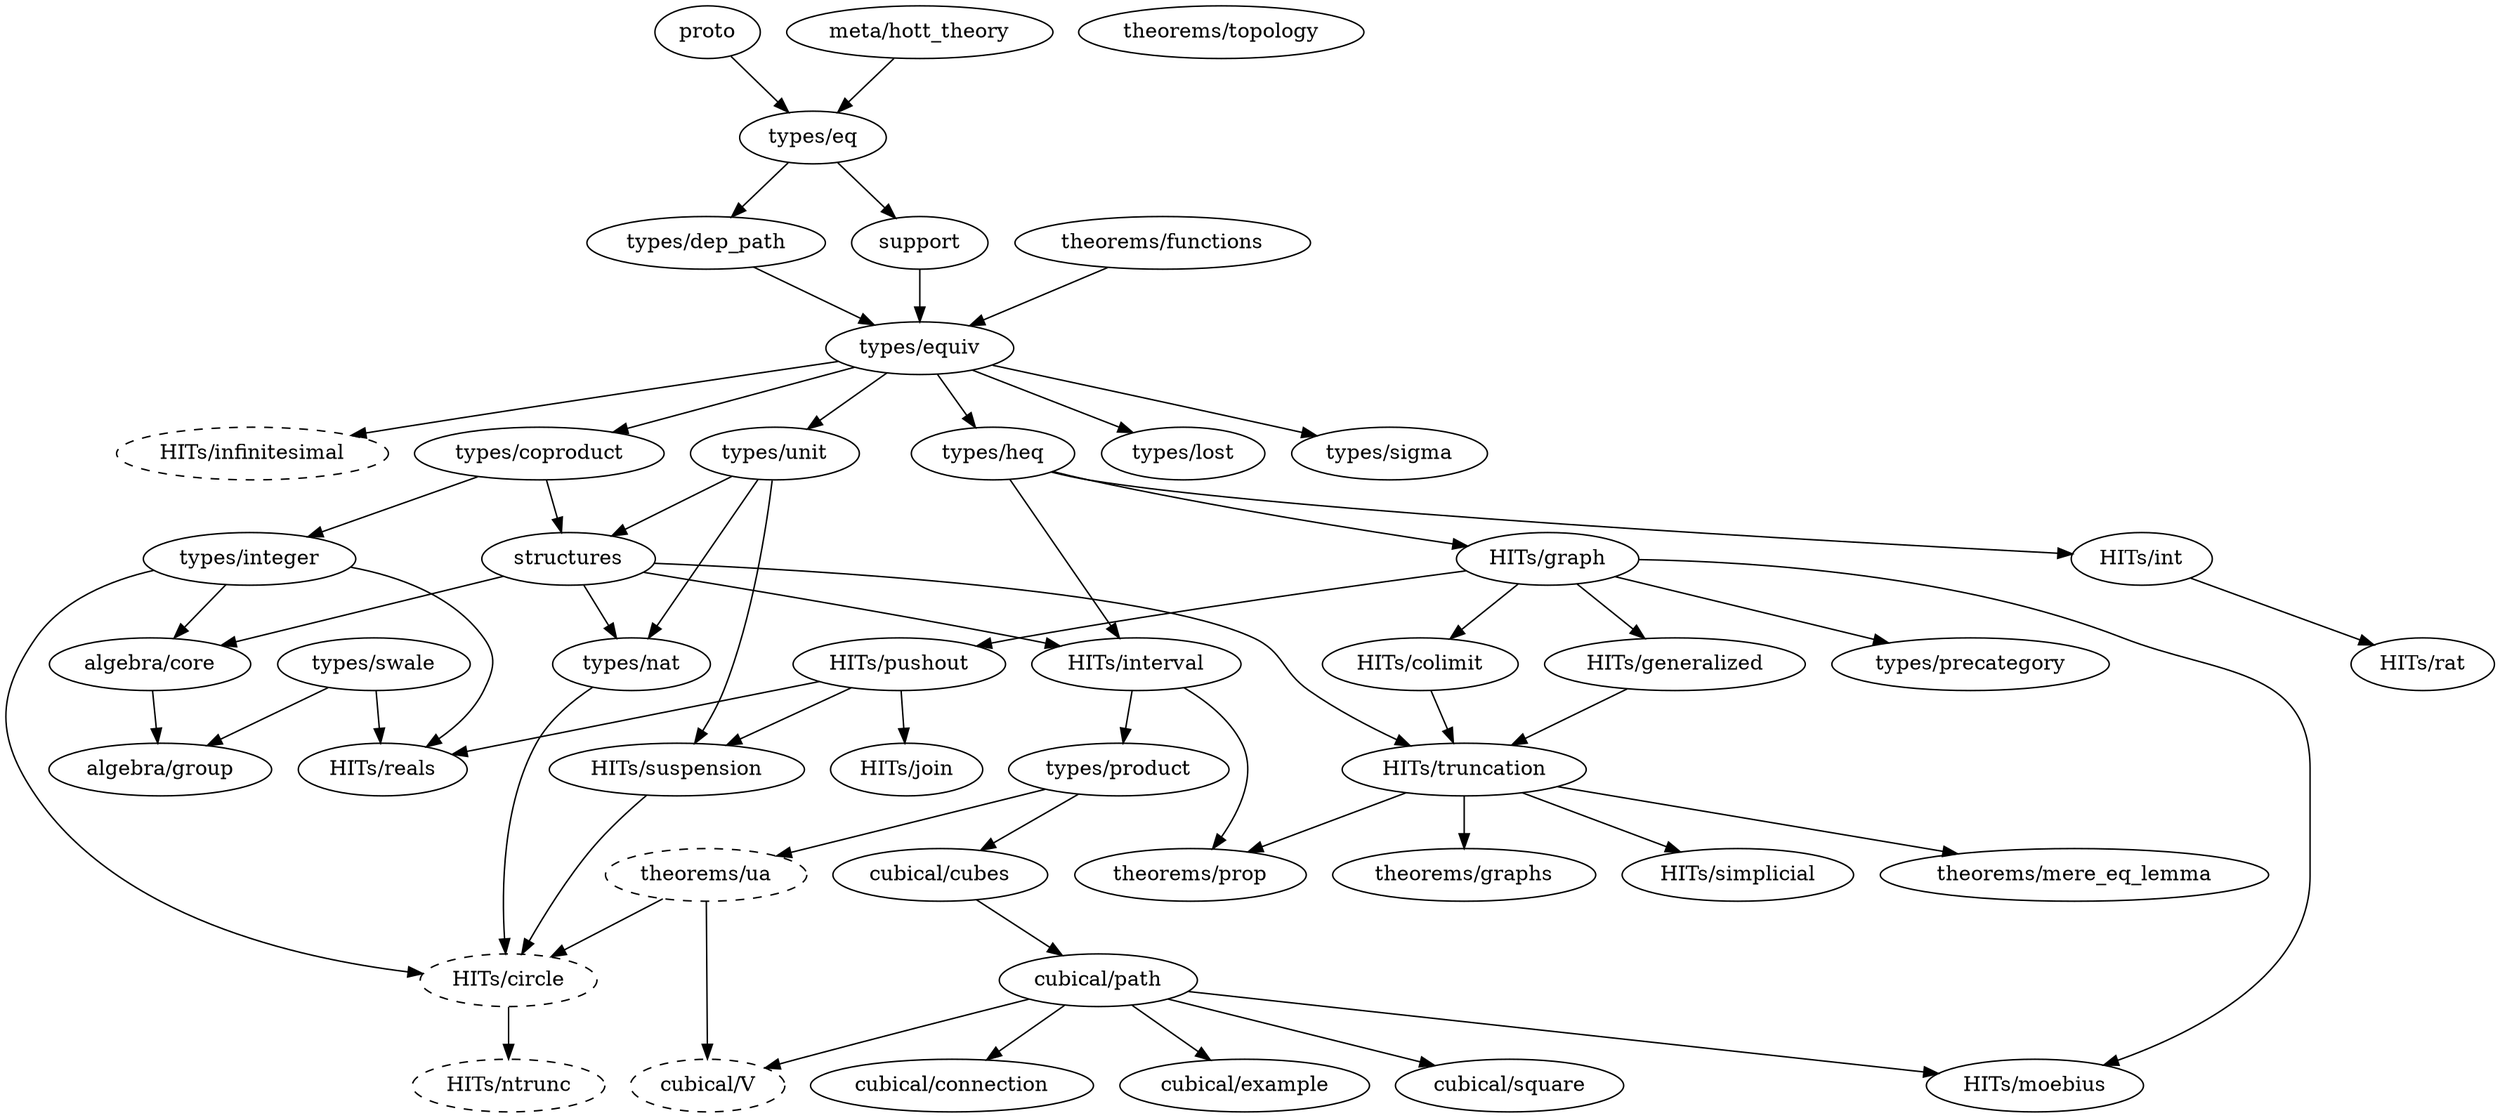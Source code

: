 digraph dependency_map {
  proto -> "types/eq"
  "meta/hott_theory" -> "types/eq"
  support -> "types/equiv"
  structures -> {
    "HITs/interval",
    "HITs/truncation",
    "algebra/core",
    "types/nat"
  }

  subgraph univalence {
    node [style=dashed]
    "HITs/circle"
    "HITs/infinitesimal"
    "HITs/ntrunc"
    "theorems/ua"
    "cubical/V"
  }

  subgraph algebra {
    "algebra/core" -> "algebra/group"
    "algebra/group"
  }

  subgraph types {
    "types/coproduct" -> { "types/integer", structures }
    "types/dep_path" -> "types/equiv"
    "types/eq" -> { "types/dep_path", support }
    "types/equiv" -> {
      "types/heq",
      "HITs/infinitesimal",
      "types/coproduct",
      "types/lost",
      "types/unit",
      "types/sigma"
    }
    "types/heq" -> {
      "HITs/int",
      "HITs/interval",
      "HITs/graph"
    }
    "types/integer" -> { "HITs/circle", "HITs/reals", "algebra/core" }
    "types/lost"
    "types/nat" -> { "HITs/circle" }
    "types/product" -> { "cubical/cubes", "theorems/ua" }
    "types/sigma"
    "types/swale" -> { "HITs/reals", "algebra/group" }
    "types/unit" -> { structures, "HITs/suspension", "types/nat" }
  }

  subgraph HITs {
    "HITs/circle" -> "HITs/ntrunc"
    "HITs/colimit" -> "HITs/truncation"
    "HITs/generalized" -> "HITs/truncation"
    "HITs/graph" -> {
      "HITs/colimit",
      "HITs/generalized",
      "HITs/pushout",
      "HITs/moebius",
      "types/precategory"
    }
    "HITs/infinitesimal"
    "HITs/int" -> "HITs/rat"
    "HITs/interval" -> { "types/product", "theorems/prop" }
    "HITs/join"
    "HITs/moebius"
    "HITs/ntrunc"
    "HITs/pushout" -> {
      "HITs/join",
      "HITs/reals",
      "HITs/suspension"
    }
    "HITs/rat"
    "HITs/reals"
    "HITs/simplicial"
    "HITs/suspension" -> "HITs/circle"
    "HITs/truncation" -> {
      "theorems/mere_eq_lemma",
      "theorems/prop",
      "theorems/graphs",
      "HITs/simplicial"
    }
  }

  subgraph cubical {
    "cubical/connection"
    "cubical/cubes" -> "cubical/path"
    "cubical/example"
    "cubical/path" -> {
      "cubical/square",
      "cubical/example",
      "cubical/V",
      "cubical/connection",
      "HITs/moebius"
    }
    "cubical/square"
    "cubical/V"
  }

  subgraph theorems {
    "theorems/functions" -> "types/equiv"
    "theorems/graphs"
    "theorems/mere_eq_lemma"
    "theorems/prop"
    "theorems/topology"
    "theorems/ua" -> { "HITs/circle", "cubical/V" }
  }
}